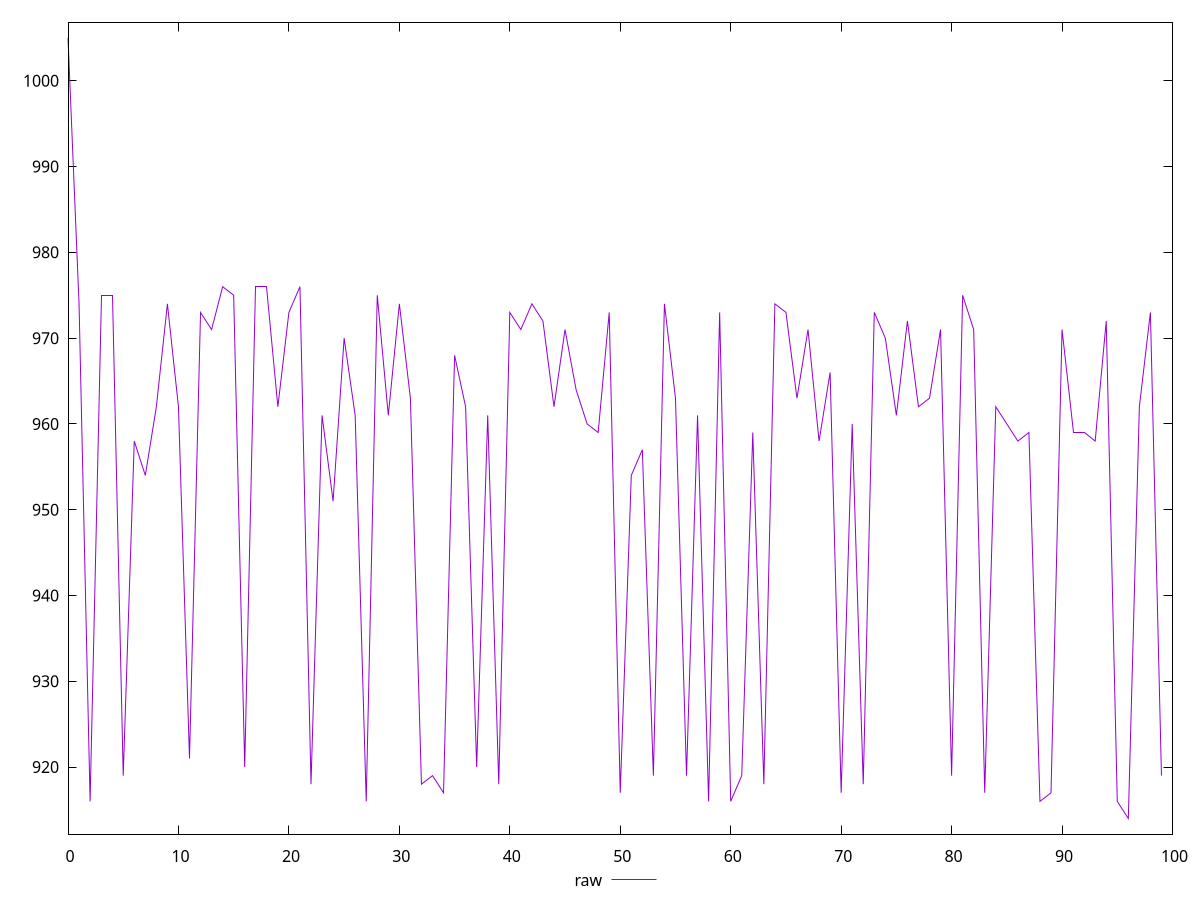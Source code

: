 reset
set terminal svg size 640, 490 enhanced background rgb 'white'
set output "reprap/render-blocking-resources/samples/pages+cached/raw/values.svg"

$raw <<EOF
0 1005
1 974
2 916
3 975
4 975
5 919
6 958
7 954
8 962
9 974
10 962
11 921
12 973
13 971
14 976
15 975
16 920
17 976
18 976
19 962
20 973
21 976
22 918
23 961
24 951
25 970
26 961
27 916
28 975
29 961
30 974
31 963
32 918
33 919
34 917
35 968
36 962
37 920
38 961
39 918
40 973
41 971
42 974
43 972
44 962
45 971
46 964
47 960
48 959
49 973
50 917
51 954
52 957
53 919
54 974
55 963
56 919
57 961
58 916
59 973
60 916
61 919
62 959
63 918
64 974
65 973
66 963
67 971
68 958
69 966
70 917
71 960
72 918
73 973
74 970
75 961
76 972
77 962
78 963
79 971
80 919
81 975
82 971
83 917
84 962
85 960
86 958
87 959
88 916
89 917
90 971
91 959
92 959
93 958
94 972
95 916
96 914
97 962
98 973
99 919
EOF

set key outside below
set yrange [912.18:1006.82]

plot \
  $raw title "raw" with line, \


reset